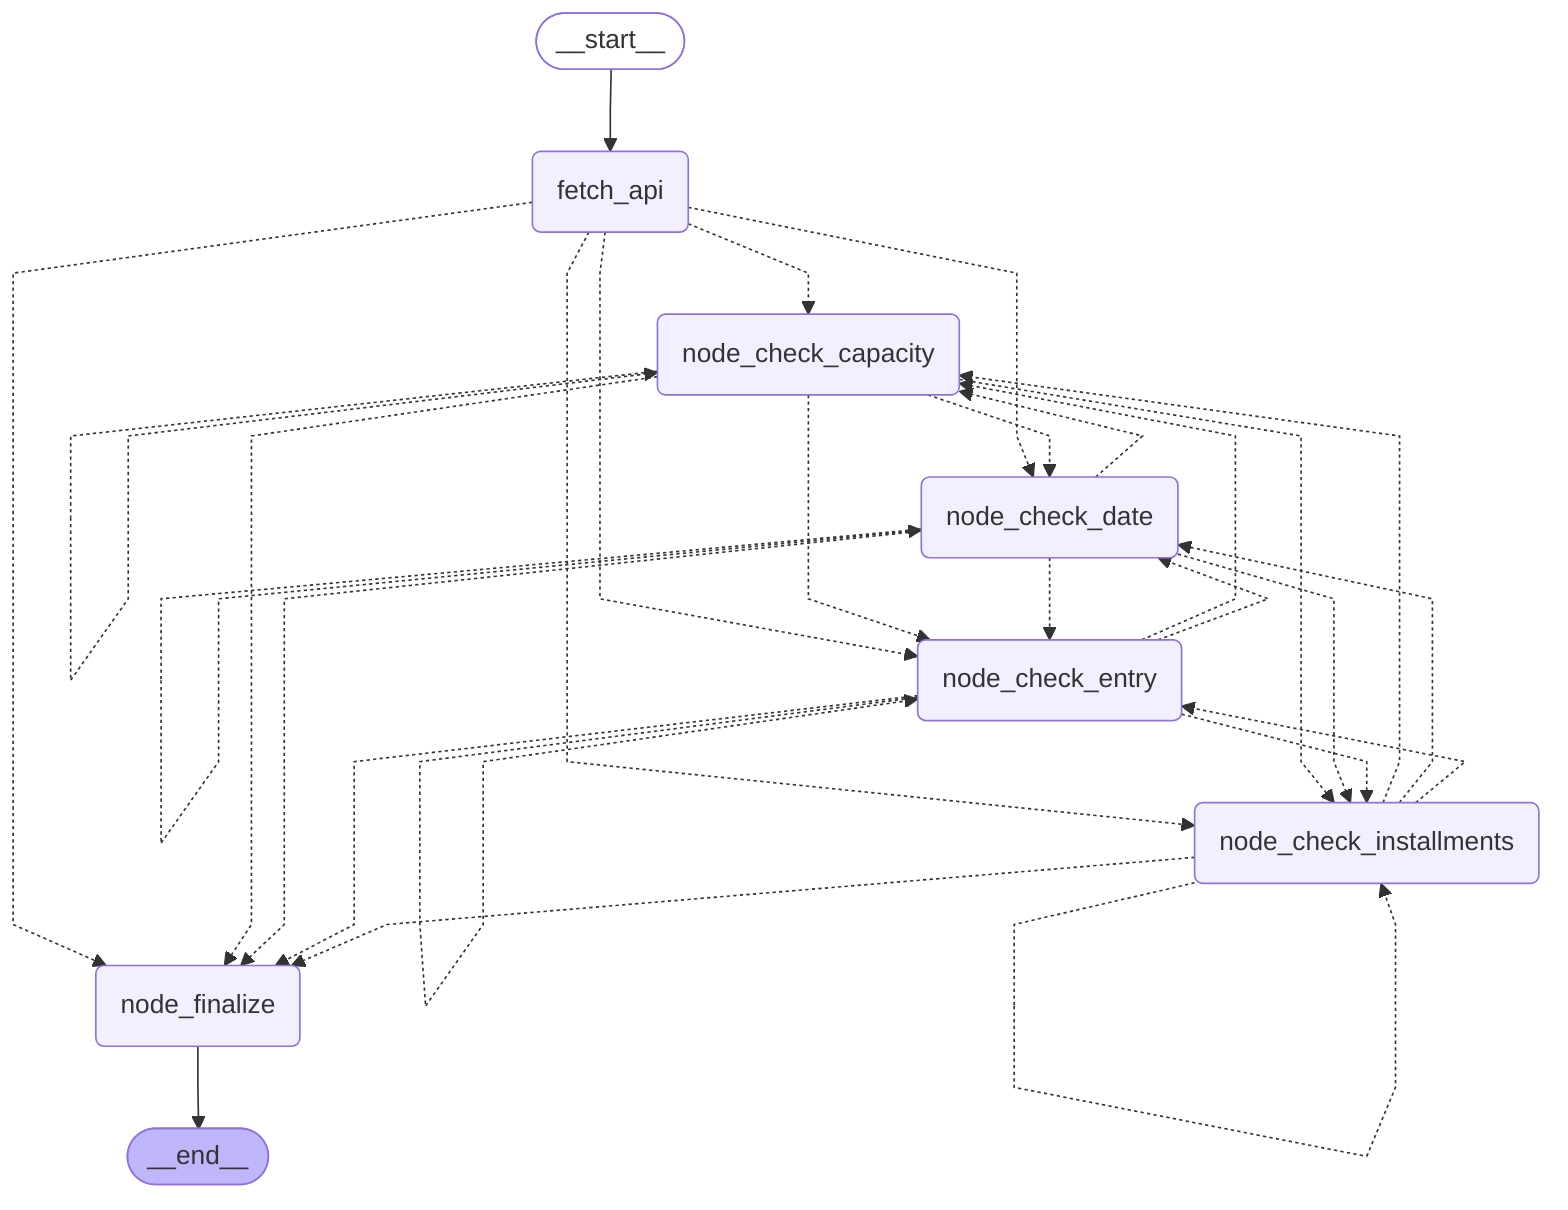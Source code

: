 ---
config:
  flowchart:
    curve: linear
---
graph TD;
	__start__([<p>__start__</p>]):::first
	fetch_api(fetch_api)
	node_check_entry(node_check_entry)
	node_check_capacity(node_check_capacity)
	node_check_date(node_check_date)
	node_check_installments(node_check_installments)
	node_finalize(node_finalize)
	__end__([<p>__end__</p>]):::last
	__start__ --> fetch_api;
	fetch_api -.-> node_check_capacity;
	fetch_api -.-> node_check_date;
	fetch_api -.-> node_check_entry;
	fetch_api -.-> node_check_installments;
	fetch_api -.-> node_finalize;
	node_check_capacity -.-> node_check_date;
	node_check_capacity -.-> node_check_entry;
	node_check_capacity -.-> node_check_installments;
	node_check_capacity -.-> node_finalize;
	node_check_date -.-> node_check_capacity;
	node_check_date -.-> node_check_entry;
	node_check_date -.-> node_check_installments;
	node_check_date -.-> node_finalize;
	node_check_entry -.-> node_check_capacity;
	node_check_entry -.-> node_check_date;
	node_check_entry -.-> node_check_installments;
	node_check_entry -.-> node_finalize;
	node_check_installments -.-> node_check_capacity;
	node_check_installments -.-> node_check_date;
	node_check_installments -.-> node_check_entry;
	node_check_installments -.-> node_finalize;
	node_finalize --> __end__;
	node_check_capacity -.-> node_check_capacity;
	node_check_date -.-> node_check_date;
	node_check_entry -.-> node_check_entry;
	node_check_installments -.-> node_check_installments;
	classDef default fill:#f2f0ff,line-height:1.2
	classDef first fill-opacity:0
	classDef last fill:#bfb6fc